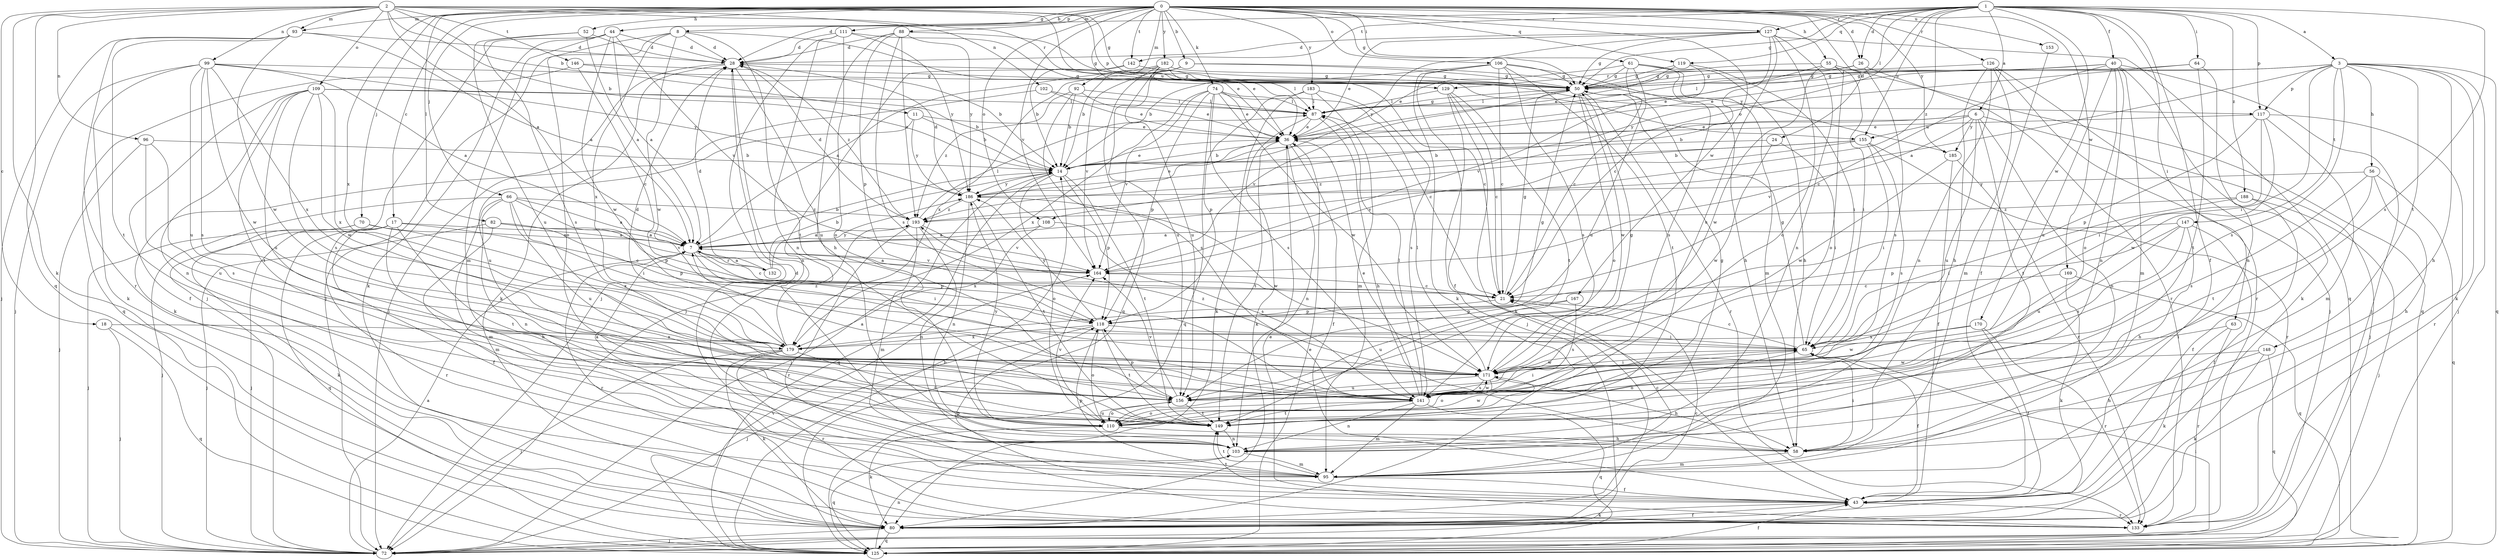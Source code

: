 strict digraph  {
0;
1;
2;
3;
6;
7;
8;
9;
11;
14;
17;
18;
21;
24;
26;
28;
36;
40;
43;
44;
50;
52;
55;
56;
58;
61;
63;
64;
65;
66;
70;
72;
74;
80;
82;
87;
88;
92;
93;
95;
96;
99;
102;
103;
106;
108;
109;
110;
111;
117;
118;
119;
125;
126;
127;
129;
132;
133;
141;
142;
146;
147;
148;
149;
153;
155;
156;
164;
167;
169;
170;
171;
179;
182;
183;
185;
186;
188;
193;
0 -> 8  [label=b];
0 -> 9  [label=b];
0 -> 17  [label=c];
0 -> 24  [label=d];
0 -> 26  [label=d];
0 -> 36  [label=e];
0 -> 44  [label=g];
0 -> 50  [label=g];
0 -> 52  [label=h];
0 -> 55  [label=h];
0 -> 61  [label=i];
0 -> 66  [label=j];
0 -> 70  [label=j];
0 -> 74  [label=k];
0 -> 82  [label=l];
0 -> 88  [label=m];
0 -> 92  [label=m];
0 -> 93  [label=m];
0 -> 106  [label=o];
0 -> 108  [label=o];
0 -> 111  [label=p];
0 -> 119  [label=q];
0 -> 126  [label=r];
0 -> 127  [label=r];
0 -> 142  [label=t];
0 -> 153  [label=u];
0 -> 164  [label=v];
0 -> 167  [label=w];
0 -> 169  [label=w];
0 -> 179  [label=x];
0 -> 182  [label=y];
0 -> 183  [label=y];
0 -> 185  [label=y];
1 -> 3  [label=a];
1 -> 6  [label=a];
1 -> 26  [label=d];
1 -> 28  [label=d];
1 -> 40  [label=f];
1 -> 43  [label=f];
1 -> 50  [label=g];
1 -> 63  [label=i];
1 -> 64  [label=i];
1 -> 87  [label=l];
1 -> 108  [label=o];
1 -> 117  [label=p];
1 -> 119  [label=q];
1 -> 127  [label=r];
1 -> 141  [label=s];
1 -> 142  [label=t];
1 -> 155  [label=u];
1 -> 170  [label=w];
1 -> 188  [label=z];
1 -> 193  [label=z];
2 -> 7  [label=a];
2 -> 11  [label=b];
2 -> 14  [label=b];
2 -> 18  [label=c];
2 -> 50  [label=g];
2 -> 80  [label=k];
2 -> 93  [label=m];
2 -> 96  [label=n];
2 -> 99  [label=n];
2 -> 102  [label=n];
2 -> 109  [label=o];
2 -> 117  [label=p];
2 -> 125  [label=q];
2 -> 129  [label=r];
2 -> 146  [label=t];
2 -> 155  [label=u];
3 -> 7  [label=a];
3 -> 50  [label=g];
3 -> 56  [label=h];
3 -> 58  [label=h];
3 -> 65  [label=i];
3 -> 72  [label=j];
3 -> 80  [label=k];
3 -> 117  [label=p];
3 -> 125  [label=q];
3 -> 129  [label=r];
3 -> 141  [label=s];
3 -> 147  [label=t];
3 -> 148  [label=t];
6 -> 14  [label=b];
6 -> 36  [label=e];
6 -> 72  [label=j];
6 -> 103  [label=n];
6 -> 149  [label=t];
6 -> 155  [label=u];
6 -> 156  [label=u];
6 -> 164  [label=v];
6 -> 185  [label=y];
7 -> 14  [label=b];
7 -> 21  [label=c];
7 -> 65  [label=i];
7 -> 118  [label=p];
7 -> 132  [label=r];
7 -> 133  [label=r];
7 -> 164  [label=v];
8 -> 28  [label=d];
8 -> 36  [label=e];
8 -> 72  [label=j];
8 -> 110  [label=o];
8 -> 149  [label=t];
8 -> 171  [label=w];
8 -> 179  [label=x];
9 -> 50  [label=g];
9 -> 156  [label=u];
9 -> 164  [label=v];
9 -> 179  [label=x];
9 -> 185  [label=y];
11 -> 14  [label=b];
11 -> 36  [label=e];
11 -> 156  [label=u];
11 -> 186  [label=y];
14 -> 36  [label=e];
14 -> 72  [label=j];
14 -> 110  [label=o];
14 -> 118  [label=p];
14 -> 125  [label=q];
14 -> 149  [label=t];
14 -> 186  [label=y];
17 -> 7  [label=a];
17 -> 21  [label=c];
17 -> 43  [label=f];
17 -> 58  [label=h];
17 -> 72  [label=j];
17 -> 125  [label=q];
17 -> 133  [label=r];
17 -> 149  [label=t];
18 -> 72  [label=j];
18 -> 125  [label=q];
18 -> 179  [label=x];
21 -> 50  [label=g];
21 -> 118  [label=p];
24 -> 14  [label=b];
24 -> 65  [label=i];
24 -> 171  [label=w];
26 -> 50  [label=g];
26 -> 87  [label=l];
26 -> 133  [label=r];
26 -> 141  [label=s];
28 -> 50  [label=g];
28 -> 72  [label=j];
28 -> 80  [label=k];
28 -> 103  [label=n];
28 -> 156  [label=u];
28 -> 193  [label=z];
36 -> 14  [label=b];
36 -> 43  [label=f];
36 -> 103  [label=n];
36 -> 149  [label=t];
40 -> 21  [label=c];
40 -> 36  [label=e];
40 -> 50  [label=g];
40 -> 72  [label=j];
40 -> 80  [label=k];
40 -> 95  [label=m];
40 -> 103  [label=n];
40 -> 110  [label=o];
40 -> 156  [label=u];
43 -> 80  [label=k];
43 -> 118  [label=p];
43 -> 133  [label=r];
43 -> 149  [label=t];
44 -> 7  [label=a];
44 -> 28  [label=d];
44 -> 72  [label=j];
44 -> 80  [label=k];
44 -> 95  [label=m];
44 -> 164  [label=v];
44 -> 171  [label=w];
50 -> 87  [label=l];
50 -> 110  [label=o];
50 -> 133  [label=r];
50 -> 164  [label=v];
50 -> 171  [label=w];
52 -> 7  [label=a];
52 -> 28  [label=d];
52 -> 141  [label=s];
52 -> 156  [label=u];
55 -> 36  [label=e];
55 -> 50  [label=g];
55 -> 65  [label=i];
55 -> 110  [label=o];
55 -> 125  [label=q];
55 -> 171  [label=w];
56 -> 58  [label=h];
56 -> 125  [label=q];
56 -> 141  [label=s];
56 -> 149  [label=t];
56 -> 186  [label=y];
58 -> 65  [label=i];
58 -> 95  [label=m];
61 -> 21  [label=c];
61 -> 36  [label=e];
61 -> 50  [label=g];
61 -> 58  [label=h];
61 -> 95  [label=m];
61 -> 141  [label=s];
61 -> 156  [label=u];
63 -> 65  [label=i];
63 -> 80  [label=k];
63 -> 133  [label=r];
64 -> 50  [label=g];
64 -> 103  [label=n];
64 -> 149  [label=t];
64 -> 186  [label=y];
65 -> 21  [label=c];
65 -> 43  [label=f];
65 -> 50  [label=g];
65 -> 110  [label=o];
65 -> 171  [label=w];
66 -> 7  [label=a];
66 -> 65  [label=i];
66 -> 72  [label=j];
66 -> 95  [label=m];
66 -> 103  [label=n];
66 -> 118  [label=p];
66 -> 156  [label=u];
66 -> 193  [label=z];
70 -> 7  [label=a];
70 -> 72  [label=j];
70 -> 80  [label=k];
70 -> 179  [label=x];
72 -> 7  [label=a];
74 -> 21  [label=c];
74 -> 36  [label=e];
74 -> 87  [label=l];
74 -> 118  [label=p];
74 -> 125  [label=q];
74 -> 141  [label=s];
74 -> 164  [label=v];
74 -> 171  [label=w];
74 -> 179  [label=x];
80 -> 21  [label=c];
80 -> 43  [label=f];
80 -> 72  [label=j];
80 -> 125  [label=q];
82 -> 7  [label=a];
82 -> 72  [label=j];
82 -> 95  [label=m];
82 -> 118  [label=p];
82 -> 164  [label=v];
87 -> 36  [label=e];
87 -> 50  [label=g];
87 -> 58  [label=h];
87 -> 80  [label=k];
88 -> 28  [label=d];
88 -> 50  [label=g];
88 -> 58  [label=h];
88 -> 118  [label=p];
88 -> 141  [label=s];
88 -> 186  [label=y];
88 -> 193  [label=z];
92 -> 14  [label=b];
92 -> 36  [label=e];
92 -> 87  [label=l];
92 -> 141  [label=s];
92 -> 193  [label=z];
93 -> 7  [label=a];
93 -> 28  [label=d];
93 -> 72  [label=j];
93 -> 133  [label=r];
93 -> 149  [label=t];
93 -> 171  [label=w];
95 -> 21  [label=c];
95 -> 28  [label=d];
95 -> 43  [label=f];
95 -> 118  [label=p];
95 -> 149  [label=t];
96 -> 14  [label=b];
96 -> 72  [label=j];
96 -> 141  [label=s];
96 -> 156  [label=u];
99 -> 7  [label=a];
99 -> 50  [label=g];
99 -> 72  [label=j];
99 -> 80  [label=k];
99 -> 141  [label=s];
99 -> 156  [label=u];
99 -> 171  [label=w];
99 -> 179  [label=x];
99 -> 186  [label=y];
102 -> 36  [label=e];
102 -> 80  [label=k];
102 -> 87  [label=l];
103 -> 95  [label=m];
103 -> 125  [label=q];
106 -> 14  [label=b];
106 -> 21  [label=c];
106 -> 43  [label=f];
106 -> 50  [label=g];
106 -> 58  [label=h];
106 -> 80  [label=k];
106 -> 141  [label=s];
106 -> 149  [label=t];
108 -> 7  [label=a];
108 -> 141  [label=s];
108 -> 179  [label=x];
109 -> 14  [label=b];
109 -> 43  [label=f];
109 -> 87  [label=l];
109 -> 103  [label=n];
109 -> 141  [label=s];
109 -> 149  [label=t];
109 -> 156  [label=u];
109 -> 171  [label=w];
109 -> 179  [label=x];
110 -> 7  [label=a];
110 -> 58  [label=h];
110 -> 80  [label=k];
110 -> 156  [label=u];
110 -> 164  [label=v];
110 -> 171  [label=w];
110 -> 186  [label=y];
111 -> 28  [label=d];
111 -> 36  [label=e];
111 -> 72  [label=j];
111 -> 103  [label=n];
111 -> 110  [label=o];
111 -> 186  [label=y];
117 -> 36  [label=e];
117 -> 65  [label=i];
117 -> 95  [label=m];
117 -> 118  [label=p];
117 -> 133  [label=r];
117 -> 171  [label=w];
118 -> 65  [label=i];
118 -> 72  [label=j];
118 -> 110  [label=o];
118 -> 149  [label=t];
118 -> 179  [label=x];
118 -> 186  [label=y];
119 -> 36  [label=e];
119 -> 50  [label=g];
119 -> 65  [label=i];
119 -> 164  [label=v];
125 -> 14  [label=b];
125 -> 36  [label=e];
125 -> 43  [label=f];
125 -> 65  [label=i];
125 -> 103  [label=n];
125 -> 164  [label=v];
126 -> 50  [label=g];
126 -> 58  [label=h];
126 -> 72  [label=j];
126 -> 95  [label=m];
126 -> 103  [label=n];
126 -> 133  [label=r];
127 -> 21  [label=c];
127 -> 28  [label=d];
127 -> 36  [label=e];
127 -> 50  [label=g];
127 -> 103  [label=n];
127 -> 110  [label=o];
127 -> 125  [label=q];
127 -> 156  [label=u];
127 -> 186  [label=y];
129 -> 21  [label=c];
129 -> 72  [label=j];
129 -> 80  [label=k];
129 -> 87  [label=l];
129 -> 149  [label=t];
132 -> 7  [label=a];
132 -> 14  [label=b];
132 -> 28  [label=d];
132 -> 186  [label=y];
133 -> 36  [label=e];
141 -> 7  [label=a];
141 -> 36  [label=e];
141 -> 87  [label=l];
141 -> 95  [label=m];
141 -> 103  [label=n];
141 -> 110  [label=o];
141 -> 125  [label=q];
141 -> 149  [label=t];
141 -> 171  [label=w];
142 -> 14  [label=b];
142 -> 50  [label=g];
142 -> 72  [label=j];
146 -> 14  [label=b];
146 -> 21  [label=c];
146 -> 50  [label=g];
146 -> 125  [label=q];
147 -> 7  [label=a];
147 -> 43  [label=f];
147 -> 58  [label=h];
147 -> 118  [label=p];
147 -> 141  [label=s];
147 -> 156  [label=u];
148 -> 58  [label=h];
148 -> 80  [label=k];
148 -> 125  [label=q];
148 -> 171  [label=w];
149 -> 50  [label=g];
149 -> 103  [label=n];
153 -> 43  [label=f];
155 -> 14  [label=b];
155 -> 65  [label=i];
155 -> 133  [label=r];
155 -> 141  [label=s];
155 -> 164  [label=v];
155 -> 193  [label=z];
156 -> 65  [label=i];
156 -> 110  [label=o];
156 -> 118  [label=p];
156 -> 149  [label=t];
156 -> 164  [label=v];
164 -> 7  [label=a];
164 -> 21  [label=c];
167 -> 118  [label=p];
167 -> 141  [label=s];
167 -> 156  [label=u];
169 -> 21  [label=c];
169 -> 80  [label=k];
169 -> 125  [label=q];
170 -> 43  [label=f];
170 -> 133  [label=r];
170 -> 171  [label=w];
170 -> 179  [label=x];
171 -> 50  [label=g];
171 -> 58  [label=h];
171 -> 65  [label=i];
171 -> 87  [label=l];
171 -> 110  [label=o];
171 -> 141  [label=s];
171 -> 156  [label=u];
171 -> 193  [label=z];
179 -> 28  [label=d];
179 -> 50  [label=g];
179 -> 72  [label=j];
179 -> 80  [label=k];
179 -> 133  [label=r];
179 -> 149  [label=t];
179 -> 193  [label=z];
182 -> 7  [label=a];
182 -> 14  [label=b];
182 -> 21  [label=c];
182 -> 50  [label=g];
182 -> 87  [label=l];
182 -> 125  [label=q];
182 -> 156  [label=u];
183 -> 80  [label=k];
183 -> 87  [label=l];
183 -> 95  [label=m];
183 -> 118  [label=p];
183 -> 141  [label=s];
185 -> 43  [label=f];
185 -> 133  [label=r];
185 -> 171  [label=w];
186 -> 28  [label=d];
186 -> 36  [label=e];
186 -> 103  [label=n];
186 -> 149  [label=t];
186 -> 171  [label=w];
186 -> 193  [label=z];
188 -> 43  [label=f];
188 -> 65  [label=i];
188 -> 72  [label=j];
188 -> 193  [label=z];
193 -> 7  [label=a];
193 -> 28  [label=d];
193 -> 87  [label=l];
193 -> 95  [label=m];
193 -> 103  [label=n];
193 -> 133  [label=r];
193 -> 164  [label=v];
}
